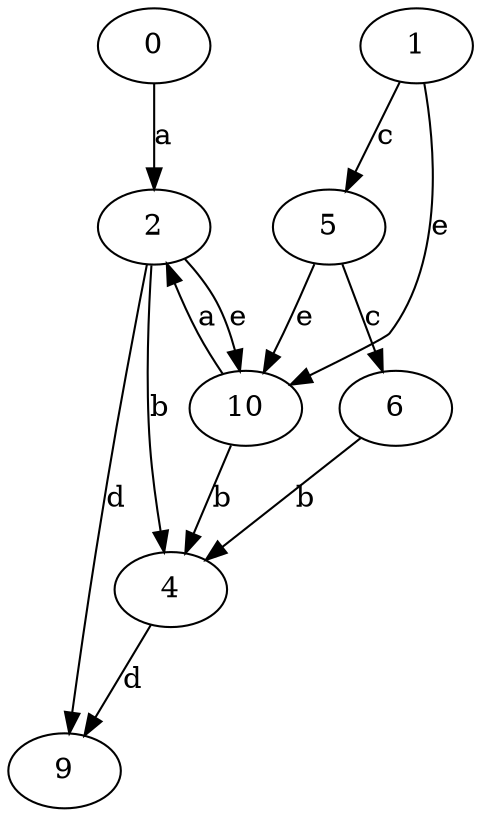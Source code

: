 strict digraph  {
0;
1;
2;
4;
5;
6;
9;
10;
0 -> 2  [label=a];
1 -> 5  [label=c];
1 -> 10  [label=e];
2 -> 4  [label=b];
2 -> 9  [label=d];
2 -> 10  [label=e];
4 -> 9  [label=d];
5 -> 6  [label=c];
5 -> 10  [label=e];
6 -> 4  [label=b];
10 -> 2  [label=a];
10 -> 4  [label=b];
}
